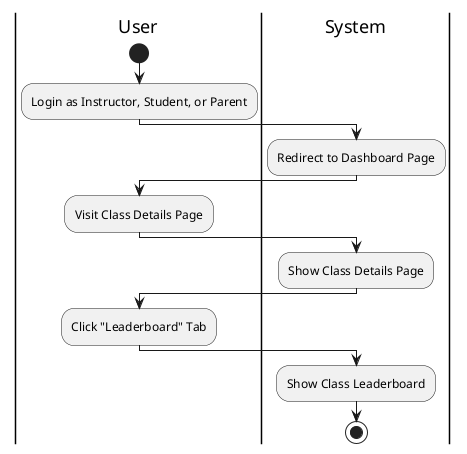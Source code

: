 @startuml ViewClassLeaderboard
|User|
start
:Login as Instructor, Student, or Parent;
|System|
:Redirect to Dashboard Page;
|User|
:Visit Class Details Page;
|System|
:Show Class Details Page;
|User|
:Click "Leaderboard" Tab;
|System|
:Show Class Leaderboard;
stop
@enduml
